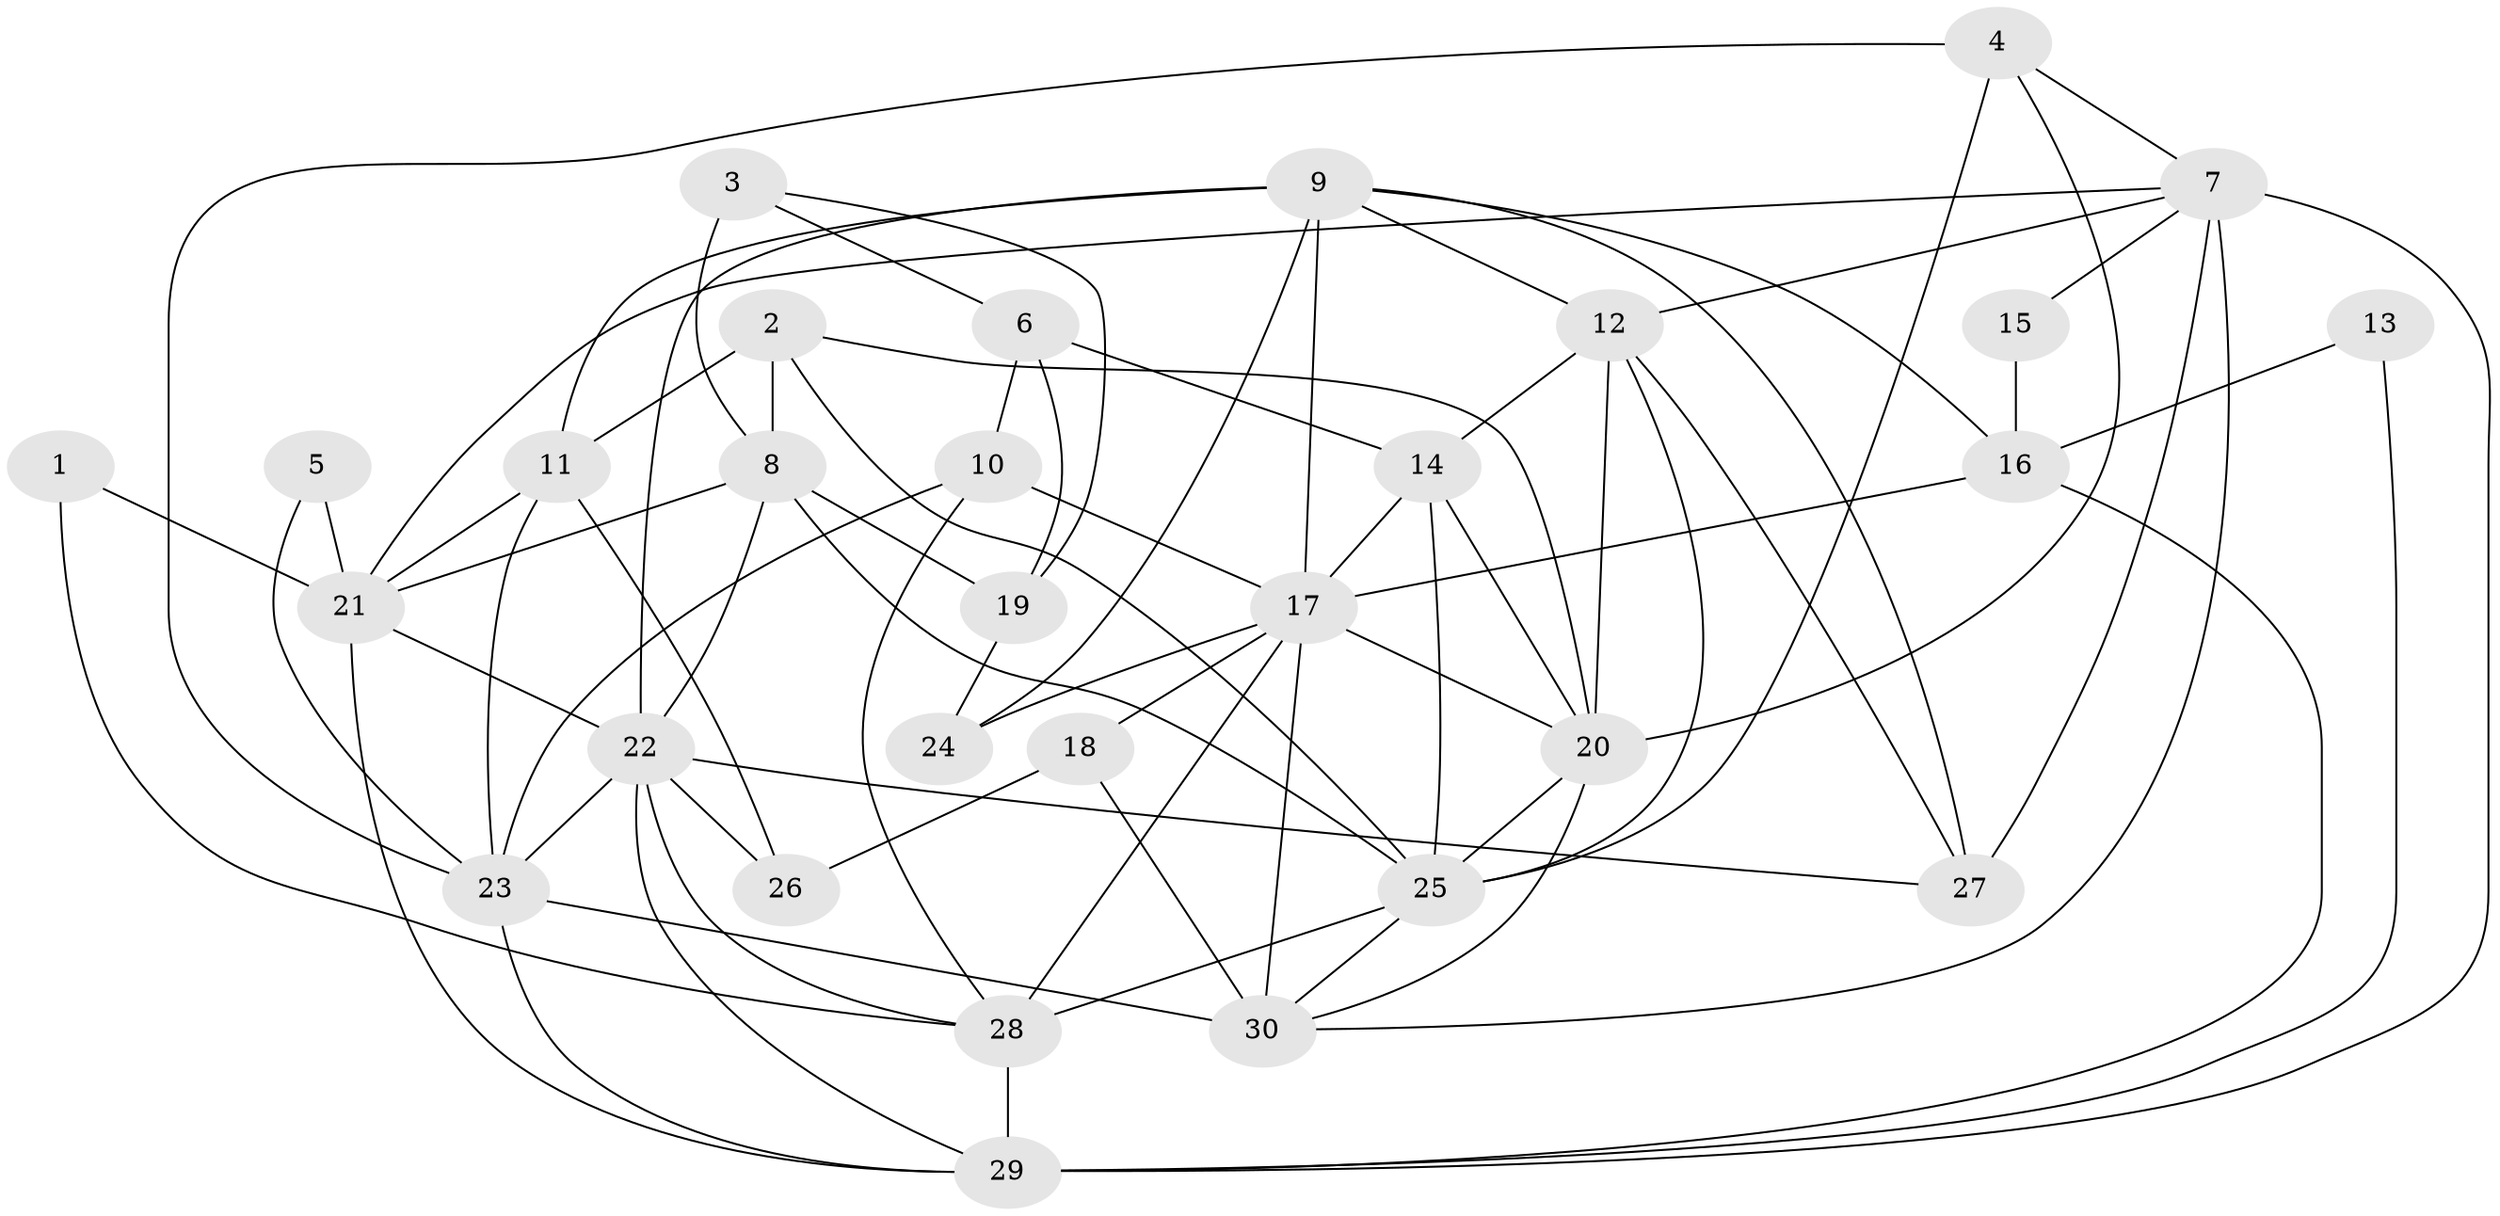 // original degree distribution, {4: 0.288135593220339, 6: 0.13559322033898305, 2: 0.1016949152542373, 3: 0.288135593220339, 5: 0.1694915254237288, 7: 0.01694915254237288}
// Generated by graph-tools (version 1.1) at 2025/02/03/09/25 03:02:10]
// undirected, 30 vertices, 75 edges
graph export_dot {
graph [start="1"]
  node [color=gray90,style=filled];
  1;
  2;
  3;
  4;
  5;
  6;
  7;
  8;
  9;
  10;
  11;
  12;
  13;
  14;
  15;
  16;
  17;
  18;
  19;
  20;
  21;
  22;
  23;
  24;
  25;
  26;
  27;
  28;
  29;
  30;
  1 -- 21 [weight=1.0];
  1 -- 28 [weight=1.0];
  2 -- 8 [weight=2.0];
  2 -- 11 [weight=1.0];
  2 -- 20 [weight=1.0];
  2 -- 25 [weight=1.0];
  3 -- 6 [weight=1.0];
  3 -- 8 [weight=2.0];
  3 -- 19 [weight=1.0];
  4 -- 7 [weight=1.0];
  4 -- 20 [weight=1.0];
  4 -- 23 [weight=1.0];
  4 -- 25 [weight=1.0];
  5 -- 21 [weight=1.0];
  5 -- 23 [weight=1.0];
  6 -- 10 [weight=1.0];
  6 -- 14 [weight=1.0];
  6 -- 19 [weight=1.0];
  7 -- 12 [weight=1.0];
  7 -- 15 [weight=1.0];
  7 -- 21 [weight=1.0];
  7 -- 27 [weight=1.0];
  7 -- 29 [weight=1.0];
  7 -- 30 [weight=1.0];
  8 -- 19 [weight=1.0];
  8 -- 21 [weight=1.0];
  8 -- 22 [weight=1.0];
  8 -- 25 [weight=1.0];
  9 -- 11 [weight=1.0];
  9 -- 12 [weight=1.0];
  9 -- 16 [weight=1.0];
  9 -- 17 [weight=1.0];
  9 -- 22 [weight=1.0];
  9 -- 24 [weight=1.0];
  9 -- 27 [weight=1.0];
  10 -- 17 [weight=1.0];
  10 -- 23 [weight=1.0];
  10 -- 28 [weight=1.0];
  11 -- 21 [weight=1.0];
  11 -- 23 [weight=1.0];
  11 -- 26 [weight=1.0];
  12 -- 14 [weight=2.0];
  12 -- 20 [weight=1.0];
  12 -- 25 [weight=1.0];
  12 -- 27 [weight=1.0];
  13 -- 16 [weight=1.0];
  13 -- 29 [weight=2.0];
  14 -- 17 [weight=1.0];
  14 -- 20 [weight=1.0];
  14 -- 25 [weight=1.0];
  15 -- 16 [weight=1.0];
  16 -- 17 [weight=2.0];
  16 -- 29 [weight=1.0];
  17 -- 18 [weight=1.0];
  17 -- 20 [weight=1.0];
  17 -- 24 [weight=1.0];
  17 -- 28 [weight=1.0];
  17 -- 30 [weight=1.0];
  18 -- 26 [weight=1.0];
  18 -- 30 [weight=2.0];
  19 -- 24 [weight=2.0];
  20 -- 25 [weight=2.0];
  20 -- 30 [weight=1.0];
  21 -- 22 [weight=1.0];
  21 -- 29 [weight=1.0];
  22 -- 23 [weight=1.0];
  22 -- 26 [weight=1.0];
  22 -- 27 [weight=1.0];
  22 -- 28 [weight=1.0];
  22 -- 29 [weight=1.0];
  23 -- 29 [weight=1.0];
  23 -- 30 [weight=2.0];
  25 -- 28 [weight=1.0];
  25 -- 30 [weight=2.0];
  28 -- 29 [weight=2.0];
}
